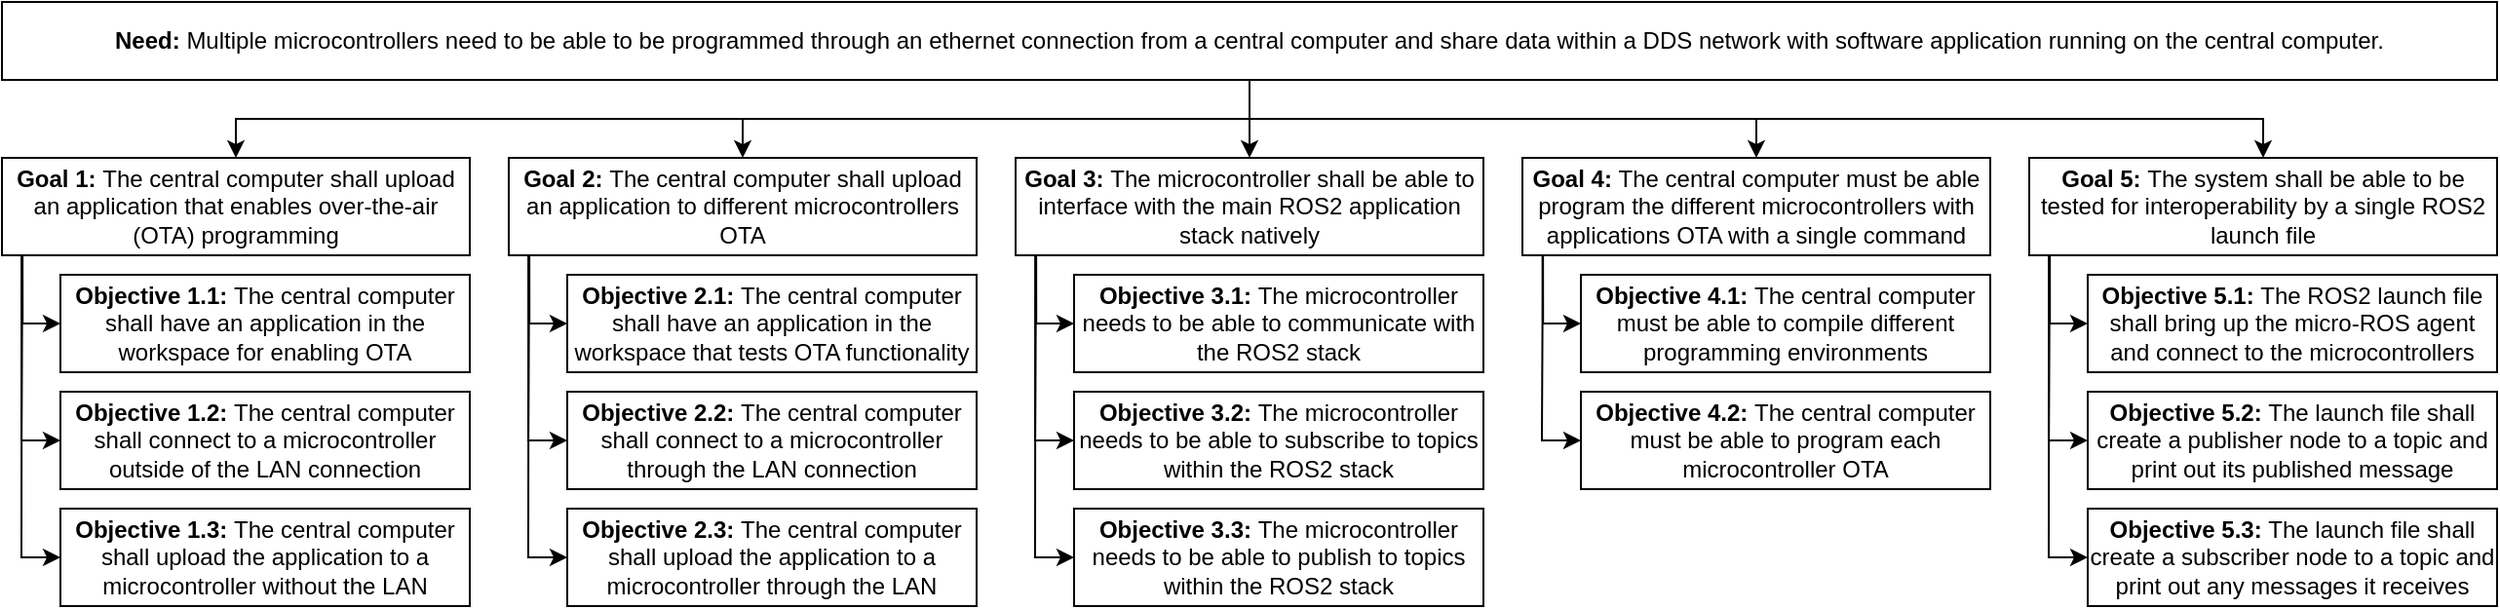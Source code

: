 <mxfile version="24.2.5" type="device">
  <diagram name="Page-1" id="Hin5kD6wI5VzCOxchxd8">
    <mxGraphModel dx="1375" dy="1118" grid="1" gridSize="10" guides="1" tooltips="1" connect="1" arrows="1" fold="1" page="1" pageScale="1" pageWidth="1600" pageHeight="900" math="0" shadow="0">
      <root>
        <mxCell id="0" />
        <mxCell id="1" parent="0" />
        <mxCell id="0FLiPRjQ54ZrNttlAy67-9" style="edgeStyle=orthogonalEdgeStyle;rounded=0;orthogonalLoop=1;jettySize=auto;html=1;exitX=0.5;exitY=1;exitDx=0;exitDy=0;entryX=0.5;entryY=0;entryDx=0;entryDy=0;" edge="1" parent="1" source="0FLiPRjQ54ZrNttlAy67-1" target="0FLiPRjQ54ZrNttlAy67-2">
          <mxGeometry relative="1" as="geometry" />
        </mxCell>
        <mxCell id="0FLiPRjQ54ZrNttlAy67-17" style="edgeStyle=orthogonalEdgeStyle;rounded=0;orthogonalLoop=1;jettySize=auto;html=1;exitX=0.5;exitY=1;exitDx=0;exitDy=0;entryX=0.5;entryY=0;entryDx=0;entryDy=0;" edge="1" parent="1" source="0FLiPRjQ54ZrNttlAy67-1" target="0FLiPRjQ54ZrNttlAy67-11">
          <mxGeometry relative="1" as="geometry" />
        </mxCell>
        <mxCell id="0FLiPRjQ54ZrNttlAy67-32" style="edgeStyle=orthogonalEdgeStyle;rounded=0;orthogonalLoop=1;jettySize=auto;html=1;exitX=0.5;exitY=1;exitDx=0;exitDy=0;entryX=0.5;entryY=0;entryDx=0;entryDy=0;" edge="1" parent="1" source="0FLiPRjQ54ZrNttlAy67-1" target="0FLiPRjQ54ZrNttlAy67-19">
          <mxGeometry relative="1" as="geometry" />
        </mxCell>
        <mxCell id="0FLiPRjQ54ZrNttlAy67-40" style="edgeStyle=orthogonalEdgeStyle;rounded=0;orthogonalLoop=1;jettySize=auto;html=1;exitX=0.5;exitY=1;exitDx=0;exitDy=0;entryX=0.5;entryY=0;entryDx=0;entryDy=0;" edge="1" parent="1" source="0FLiPRjQ54ZrNttlAy67-1" target="0FLiPRjQ54ZrNttlAy67-26">
          <mxGeometry relative="1" as="geometry" />
        </mxCell>
        <mxCell id="0FLiPRjQ54ZrNttlAy67-41" style="edgeStyle=orthogonalEdgeStyle;rounded=0;orthogonalLoop=1;jettySize=auto;html=1;exitX=0.5;exitY=1;exitDx=0;exitDy=0;entryX=0.5;entryY=0;entryDx=0;entryDy=0;" edge="1" parent="1" source="0FLiPRjQ54ZrNttlAy67-1" target="0FLiPRjQ54ZrNttlAy67-34">
          <mxGeometry relative="1" as="geometry" />
        </mxCell>
        <mxCell id="0FLiPRjQ54ZrNttlAy67-1" value="&lt;font style=&quot;font-size: 12px;&quot;&gt;&lt;b&gt;Need:&lt;/b&gt;&amp;nbsp;&lt;span style=&quot;text-align: left; white-space-collapse: preserve;&quot;&gt;&lt;font style=&quot;font-size: 12px;&quot; face=&quot;Helvetica&quot;&gt;Multiple microcontrollers need to be able to be programmed through an ethernet connection from a central computer and share data within a DDS network with software application running on the central computer.&lt;/font&gt;&lt;/span&gt;&lt;/font&gt;" style="rounded=0;whiteSpace=wrap;html=1;" vertex="1" parent="1">
          <mxGeometry x="160" y="160" width="1280" height="40" as="geometry" />
        </mxCell>
        <mxCell id="0FLiPRjQ54ZrNttlAy67-6" style="edgeStyle=orthogonalEdgeStyle;rounded=0;orthogonalLoop=1;jettySize=auto;html=1;exitX=0.044;exitY=1.006;exitDx=0;exitDy=0;entryX=0;entryY=0.5;entryDx=0;entryDy=0;exitPerimeter=0;" edge="1" parent="1" source="0FLiPRjQ54ZrNttlAy67-2" target="0FLiPRjQ54ZrNttlAy67-4">
          <mxGeometry relative="1" as="geometry">
            <Array as="points">
              <mxPoint x="170" y="325" />
            </Array>
          </mxGeometry>
        </mxCell>
        <mxCell id="0FLiPRjQ54ZrNttlAy67-2" value="&lt;b&gt;Goal 1: &lt;/b&gt;The central computer shall upload an application that enables over-the-air (OTA) programming" style="rounded=0;whiteSpace=wrap;html=1;" vertex="1" parent="1">
          <mxGeometry x="160" y="240" width="240" height="50" as="geometry" />
        </mxCell>
        <mxCell id="0FLiPRjQ54ZrNttlAy67-3" value="&lt;b&gt;Objective 1.2: &lt;/b&gt;The central computer shall connect to a microcontroller outside of the LAN connection" style="rounded=0;whiteSpace=wrap;html=1;" vertex="1" parent="1">
          <mxGeometry x="190" y="360" width="210" height="50" as="geometry" />
        </mxCell>
        <mxCell id="0FLiPRjQ54ZrNttlAy67-4" value="&lt;b&gt;Objective 1.1: &lt;/b&gt;The central computer shall have an application in the workspace for enabling OTA" style="rounded=0;whiteSpace=wrap;html=1;" vertex="1" parent="1">
          <mxGeometry x="190" y="300" width="210" height="50" as="geometry" />
        </mxCell>
        <mxCell id="0FLiPRjQ54ZrNttlAy67-5" value="&lt;b&gt;Objective 1.3: &lt;/b&gt;The central computer shall upload the application to a microcontroller without the LAN" style="rounded=0;whiteSpace=wrap;html=1;" vertex="1" parent="1">
          <mxGeometry x="190" y="420" width="210" height="50" as="geometry" />
        </mxCell>
        <mxCell id="0FLiPRjQ54ZrNttlAy67-7" style="edgeStyle=orthogonalEdgeStyle;rounded=0;orthogonalLoop=1;jettySize=auto;html=1;exitX=0.043;exitY=1;exitDx=0;exitDy=0;entryX=0;entryY=0.5;entryDx=0;entryDy=0;exitPerimeter=0;" edge="1" parent="1" source="0FLiPRjQ54ZrNttlAy67-2" target="0FLiPRjQ54ZrNttlAy67-3">
          <mxGeometry relative="1" as="geometry">
            <mxPoint x="190" y="300" as="sourcePoint" />
            <mxPoint x="210" y="335" as="targetPoint" />
          </mxGeometry>
        </mxCell>
        <mxCell id="0FLiPRjQ54ZrNttlAy67-8" style="edgeStyle=orthogonalEdgeStyle;rounded=0;orthogonalLoop=1;jettySize=auto;html=1;exitX=0.042;exitY=1.003;exitDx=0;exitDy=0;entryX=0;entryY=0.5;entryDx=0;entryDy=0;exitPerimeter=0;" edge="1" parent="1" source="0FLiPRjQ54ZrNttlAy67-2" target="0FLiPRjQ54ZrNttlAy67-5">
          <mxGeometry relative="1" as="geometry">
            <mxPoint x="190" y="300" as="sourcePoint" />
            <mxPoint x="210" y="395" as="targetPoint" />
          </mxGeometry>
        </mxCell>
        <mxCell id="0FLiPRjQ54ZrNttlAy67-10" style="edgeStyle=orthogonalEdgeStyle;rounded=0;orthogonalLoop=1;jettySize=auto;html=1;exitX=0.044;exitY=1.006;exitDx=0;exitDy=0;entryX=0;entryY=0.5;entryDx=0;entryDy=0;exitPerimeter=0;" edge="1" parent="1" source="0FLiPRjQ54ZrNttlAy67-11" target="0FLiPRjQ54ZrNttlAy67-13">
          <mxGeometry relative="1" as="geometry">
            <Array as="points">
              <mxPoint x="430" y="325" />
            </Array>
          </mxGeometry>
        </mxCell>
        <mxCell id="0FLiPRjQ54ZrNttlAy67-11" value="&lt;b&gt;Goal 2: &lt;/b&gt;The central computer shall upload an application to different microcontrollers OTA" style="rounded=0;whiteSpace=wrap;html=1;" vertex="1" parent="1">
          <mxGeometry x="420" y="240" width="240" height="50" as="geometry" />
        </mxCell>
        <mxCell id="0FLiPRjQ54ZrNttlAy67-12" value="&lt;b&gt;Objective 2.2: &lt;/b&gt;The central computer shall connect to a microcontroller through the LAN connection" style="rounded=0;whiteSpace=wrap;html=1;" vertex="1" parent="1">
          <mxGeometry x="450" y="360" width="210" height="50" as="geometry" />
        </mxCell>
        <mxCell id="0FLiPRjQ54ZrNttlAy67-13" value="&lt;b&gt;Objective 2.1: &lt;/b&gt;The central computer shall have an application in the workspace that tests OTA functionality" style="rounded=0;whiteSpace=wrap;html=1;" vertex="1" parent="1">
          <mxGeometry x="450" y="300" width="210" height="50" as="geometry" />
        </mxCell>
        <mxCell id="0FLiPRjQ54ZrNttlAy67-14" value="&lt;b&gt;Objective 2.3: &lt;/b&gt;The central computer shall upload the application to a microcontroller through the LAN" style="rounded=0;whiteSpace=wrap;html=1;" vertex="1" parent="1">
          <mxGeometry x="450" y="420" width="210" height="50" as="geometry" />
        </mxCell>
        <mxCell id="0FLiPRjQ54ZrNttlAy67-15" style="edgeStyle=orthogonalEdgeStyle;rounded=0;orthogonalLoop=1;jettySize=auto;html=1;exitX=0.043;exitY=1;exitDx=0;exitDy=0;entryX=0;entryY=0.5;entryDx=0;entryDy=0;exitPerimeter=0;" edge="1" parent="1" source="0FLiPRjQ54ZrNttlAy67-11" target="0FLiPRjQ54ZrNttlAy67-12">
          <mxGeometry relative="1" as="geometry">
            <mxPoint x="450" y="300" as="sourcePoint" />
            <mxPoint x="470" y="335" as="targetPoint" />
          </mxGeometry>
        </mxCell>
        <mxCell id="0FLiPRjQ54ZrNttlAy67-16" style="edgeStyle=orthogonalEdgeStyle;rounded=0;orthogonalLoop=1;jettySize=auto;html=1;exitX=0.042;exitY=1.003;exitDx=0;exitDy=0;entryX=0;entryY=0.5;entryDx=0;entryDy=0;exitPerimeter=0;" edge="1" parent="1" source="0FLiPRjQ54ZrNttlAy67-11" target="0FLiPRjQ54ZrNttlAy67-14">
          <mxGeometry relative="1" as="geometry">
            <mxPoint x="450" y="300" as="sourcePoint" />
            <mxPoint x="470" y="395" as="targetPoint" />
          </mxGeometry>
        </mxCell>
        <mxCell id="0FLiPRjQ54ZrNttlAy67-18" style="edgeStyle=orthogonalEdgeStyle;rounded=0;orthogonalLoop=1;jettySize=auto;html=1;exitX=0.044;exitY=1.006;exitDx=0;exitDy=0;entryX=0;entryY=0.5;entryDx=0;entryDy=0;exitPerimeter=0;" edge="1" parent="1" source="0FLiPRjQ54ZrNttlAy67-19" target="0FLiPRjQ54ZrNttlAy67-21">
          <mxGeometry relative="1" as="geometry">
            <Array as="points">
              <mxPoint x="690" y="325" />
            </Array>
          </mxGeometry>
        </mxCell>
        <mxCell id="0FLiPRjQ54ZrNttlAy67-19" value="&lt;b&gt;Goal 3: &lt;/b&gt;The microcontroller shall be able to interface with the main ROS2 application stack natively" style="rounded=0;whiteSpace=wrap;html=1;" vertex="1" parent="1">
          <mxGeometry x="680" y="240" width="240" height="50" as="geometry" />
        </mxCell>
        <mxCell id="0FLiPRjQ54ZrNttlAy67-20" value="&lt;b&gt;Objective 3.2: &lt;/b&gt;The microcontroller needs to be able to subscribe to topics within the ROS2 stack" style="rounded=0;whiteSpace=wrap;html=1;" vertex="1" parent="1">
          <mxGeometry x="710" y="360" width="210" height="50" as="geometry" />
        </mxCell>
        <mxCell id="0FLiPRjQ54ZrNttlAy67-21" value="&lt;b&gt;Objective 3.1: &lt;/b&gt;The microcontroller needs to be able to communicate with the ROS2 stack" style="rounded=0;whiteSpace=wrap;html=1;" vertex="1" parent="1">
          <mxGeometry x="710" y="300" width="210" height="50" as="geometry" />
        </mxCell>
        <mxCell id="0FLiPRjQ54ZrNttlAy67-22" value="&lt;b&gt;Objective 3.3: &lt;/b&gt;The microcontroller needs to be able to publish to topics within the ROS2 stack" style="rounded=0;whiteSpace=wrap;html=1;" vertex="1" parent="1">
          <mxGeometry x="710" y="420" width="210" height="50" as="geometry" />
        </mxCell>
        <mxCell id="0FLiPRjQ54ZrNttlAy67-23" style="edgeStyle=orthogonalEdgeStyle;rounded=0;orthogonalLoop=1;jettySize=auto;html=1;exitX=0.043;exitY=1;exitDx=0;exitDy=0;entryX=0;entryY=0.5;entryDx=0;entryDy=0;exitPerimeter=0;" edge="1" parent="1" source="0FLiPRjQ54ZrNttlAy67-19" target="0FLiPRjQ54ZrNttlAy67-20">
          <mxGeometry relative="1" as="geometry">
            <mxPoint x="710" y="300" as="sourcePoint" />
            <mxPoint x="730" y="335" as="targetPoint" />
          </mxGeometry>
        </mxCell>
        <mxCell id="0FLiPRjQ54ZrNttlAy67-24" style="edgeStyle=orthogonalEdgeStyle;rounded=0;orthogonalLoop=1;jettySize=auto;html=1;exitX=0.042;exitY=1.003;exitDx=0;exitDy=0;entryX=0;entryY=0.5;entryDx=0;entryDy=0;exitPerimeter=0;" edge="1" parent="1" source="0FLiPRjQ54ZrNttlAy67-19" target="0FLiPRjQ54ZrNttlAy67-22">
          <mxGeometry relative="1" as="geometry">
            <mxPoint x="710" y="300" as="sourcePoint" />
            <mxPoint x="730" y="395" as="targetPoint" />
          </mxGeometry>
        </mxCell>
        <mxCell id="0FLiPRjQ54ZrNttlAy67-25" style="edgeStyle=orthogonalEdgeStyle;rounded=0;orthogonalLoop=1;jettySize=auto;html=1;exitX=0.044;exitY=1.006;exitDx=0;exitDy=0;entryX=0;entryY=0.5;entryDx=0;entryDy=0;exitPerimeter=0;" edge="1" parent="1" source="0FLiPRjQ54ZrNttlAy67-26" target="0FLiPRjQ54ZrNttlAy67-28">
          <mxGeometry relative="1" as="geometry">
            <Array as="points">
              <mxPoint x="950" y="325" />
            </Array>
          </mxGeometry>
        </mxCell>
        <mxCell id="0FLiPRjQ54ZrNttlAy67-26" value="&lt;b&gt;Goal 4: &lt;/b&gt;The central computer must be able program the different microcontrollers with applications OTA with a single command" style="rounded=0;whiteSpace=wrap;html=1;" vertex="1" parent="1">
          <mxGeometry x="940" y="240" width="240" height="50" as="geometry" />
        </mxCell>
        <mxCell id="0FLiPRjQ54ZrNttlAy67-27" value="&lt;b&gt;Objective 4.2: &lt;/b&gt;The central computer must be able to program each microcontroller OTA" style="rounded=0;whiteSpace=wrap;html=1;" vertex="1" parent="1">
          <mxGeometry x="970" y="360" width="210" height="50" as="geometry" />
        </mxCell>
        <mxCell id="0FLiPRjQ54ZrNttlAy67-28" value="&lt;b&gt;Objective 4.1: &lt;/b&gt;The central computer must be able to compile different programming environments" style="rounded=0;whiteSpace=wrap;html=1;" vertex="1" parent="1">
          <mxGeometry x="970" y="300" width="210" height="50" as="geometry" />
        </mxCell>
        <mxCell id="0FLiPRjQ54ZrNttlAy67-30" style="edgeStyle=orthogonalEdgeStyle;rounded=0;orthogonalLoop=1;jettySize=auto;html=1;exitX=0.043;exitY=1;exitDx=0;exitDy=0;entryX=0;entryY=0.5;entryDx=0;entryDy=0;exitPerimeter=0;" edge="1" parent="1" source="0FLiPRjQ54ZrNttlAy67-26" target="0FLiPRjQ54ZrNttlAy67-27">
          <mxGeometry relative="1" as="geometry">
            <mxPoint x="970" y="300" as="sourcePoint" />
            <mxPoint x="990" y="335" as="targetPoint" />
          </mxGeometry>
        </mxCell>
        <mxCell id="0FLiPRjQ54ZrNttlAy67-33" style="edgeStyle=orthogonalEdgeStyle;rounded=0;orthogonalLoop=1;jettySize=auto;html=1;exitX=0.044;exitY=1.006;exitDx=0;exitDy=0;entryX=0;entryY=0.5;entryDx=0;entryDy=0;exitPerimeter=0;" edge="1" parent="1" source="0FLiPRjQ54ZrNttlAy67-34" target="0FLiPRjQ54ZrNttlAy67-36">
          <mxGeometry relative="1" as="geometry">
            <Array as="points">
              <mxPoint x="1210" y="325" />
            </Array>
          </mxGeometry>
        </mxCell>
        <mxCell id="0FLiPRjQ54ZrNttlAy67-34" value="&lt;b&gt;Goal 5: &lt;/b&gt;The system shall be able to be tested for interoperability by a single ROS2 launch file" style="rounded=0;whiteSpace=wrap;html=1;" vertex="1" parent="1">
          <mxGeometry x="1200" y="240" width="240" height="50" as="geometry" />
        </mxCell>
        <mxCell id="0FLiPRjQ54ZrNttlAy67-35" value="&lt;b&gt;Objective 5.2: &lt;/b&gt;The launch file shall create a publisher node to a topic and print out its published message" style="rounded=0;whiteSpace=wrap;html=1;" vertex="1" parent="1">
          <mxGeometry x="1230" y="360" width="210" height="50" as="geometry" />
        </mxCell>
        <mxCell id="0FLiPRjQ54ZrNttlAy67-36" value="&lt;b&gt;Objective 5.1: &lt;/b&gt;The ROS2 launch file shall bring up the micro-ROS agent and connect to the microcontrollers" style="rounded=0;whiteSpace=wrap;html=1;" vertex="1" parent="1">
          <mxGeometry x="1230" y="300" width="210" height="50" as="geometry" />
        </mxCell>
        <mxCell id="0FLiPRjQ54ZrNttlAy67-37" value="&lt;b&gt;Objective 5.3: &lt;/b&gt;The launch file shall create a subscriber node to a topic and print out any messages it receives" style="rounded=0;whiteSpace=wrap;html=1;" vertex="1" parent="1">
          <mxGeometry x="1230" y="420" width="210" height="50" as="geometry" />
        </mxCell>
        <mxCell id="0FLiPRjQ54ZrNttlAy67-38" style="edgeStyle=orthogonalEdgeStyle;rounded=0;orthogonalLoop=1;jettySize=auto;html=1;exitX=0.043;exitY=1;exitDx=0;exitDy=0;entryX=0;entryY=0.5;entryDx=0;entryDy=0;exitPerimeter=0;" edge="1" parent="1" source="0FLiPRjQ54ZrNttlAy67-34" target="0FLiPRjQ54ZrNttlAy67-35">
          <mxGeometry relative="1" as="geometry">
            <mxPoint x="1230" y="300" as="sourcePoint" />
            <mxPoint x="1250" y="335" as="targetPoint" />
          </mxGeometry>
        </mxCell>
        <mxCell id="0FLiPRjQ54ZrNttlAy67-39" style="edgeStyle=orthogonalEdgeStyle;rounded=0;orthogonalLoop=1;jettySize=auto;html=1;exitX=0.042;exitY=1.003;exitDx=0;exitDy=0;entryX=0;entryY=0.5;entryDx=0;entryDy=0;exitPerimeter=0;" edge="1" parent="1" source="0FLiPRjQ54ZrNttlAy67-34" target="0FLiPRjQ54ZrNttlAy67-37">
          <mxGeometry relative="1" as="geometry">
            <mxPoint x="1230" y="300" as="sourcePoint" />
            <mxPoint x="1250" y="395" as="targetPoint" />
          </mxGeometry>
        </mxCell>
      </root>
    </mxGraphModel>
  </diagram>
</mxfile>
